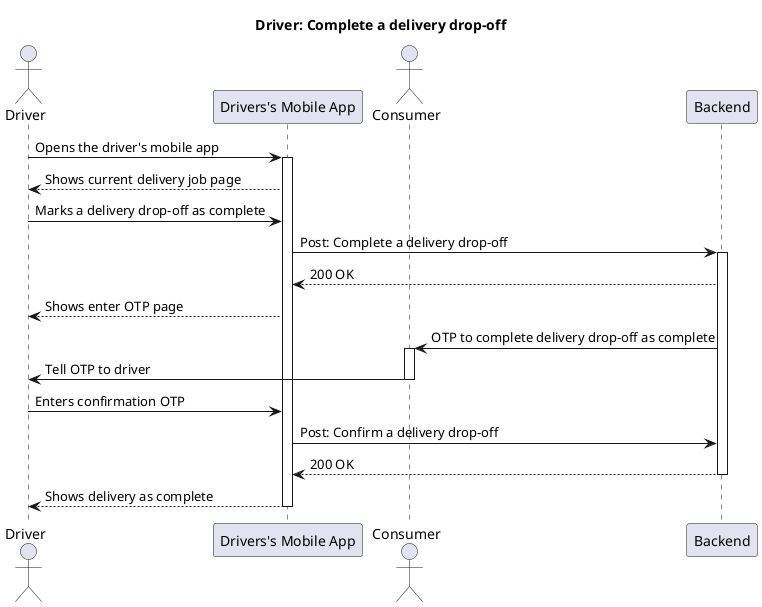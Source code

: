 @startuml

title "Driver: Complete a delivery drop-off"

actor Driver as D
participant "Drivers's Mobile App" as App

actor Consumer as C

participant Backend

D -> App ++: Opens the driver's mobile app
D <-- App: Shows current delivery job page
D -> App: Marks a delivery drop-off as complete
App -> Backend ++: Post: Complete a delivery drop-off
App <-- Backend: 200 OK
D <-- App: Shows enter OTP page
C <- Backend ++: OTP to complete delivery drop-off as complete
D <- C --: Tell OTP to driver 
D -> App: Enters confirmation OTP
App -> Backend: Post: Confirm a delivery drop-off
App <-- Backend --: 200 OK
D <-- App --: Shows delivery as complete

@enduml
